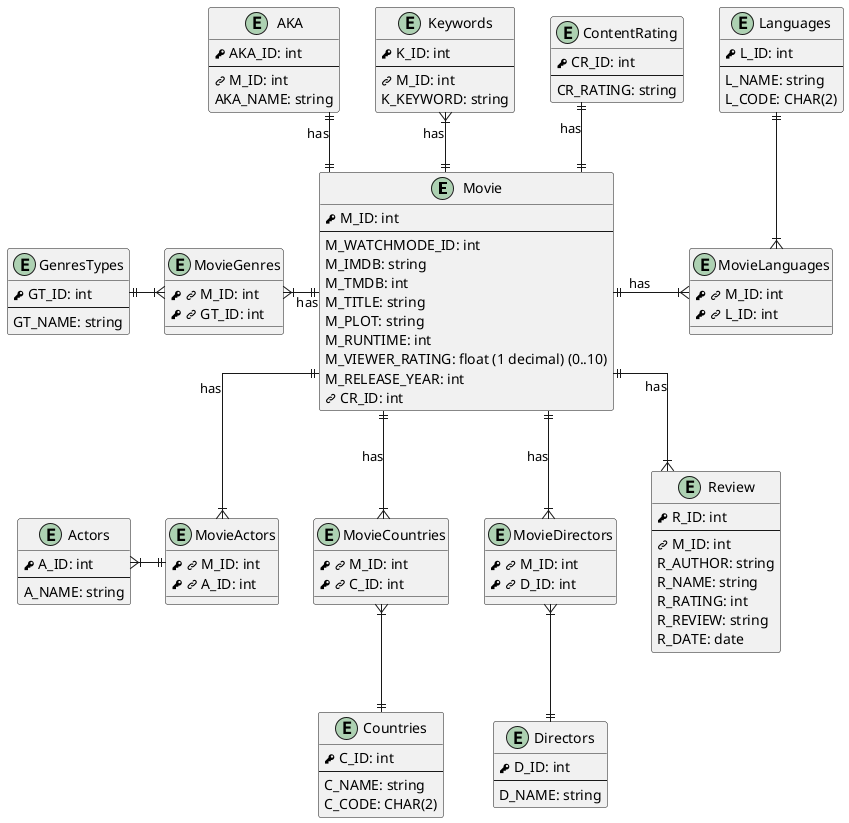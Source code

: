 @startuml ERD for Database
' hide circle

skinparam linetype ortho

!define PK <&key>
!define FK <&link-intact>

entity Movie {
    PK M_ID: int
    --
    M_WATCHMODE_ID: int
    M_IMDB: string
    M_TMDB: int
    M_TITLE: string
    M_PLOT: string
    M_RUNTIME: int
    M_VIEWER_RATING: float (1 decimal) (0..10)
    M_RELEASE_YEAR: int
    FK CR_ID: int
}

entity ContentRating {
    PK CR_ID: int
    --
    CR_RATING: string
}

entity GenresTypes {
    PK GT_ID: int
    --
    GT_NAME: string
}

entity MovieGenres {
    PK FK M_ID: int
    PK FK GT_ID: int
}

entity Actors {
    PK A_ID: int
    --
    A_NAME: string
}

entity MovieActors {
    PK FK M_ID: int
    PK FK A_ID: int
}

entity Directors {
    PK D_ID: int
    --
    D_NAME: string
}

entity MovieDirectors {
    PK FK M_ID: int
    PK FK D_ID: int
}

entity Countries {
    PK C_ID: int
    --
    C_NAME: string
    C_CODE: CHAR(2)
}

entity MovieCountries {
    PK FK M_ID: int
    PK FK C_ID: int
}

entity Languages {
    PK L_ID: int
    --
    L_NAME: string
    L_CODE: CHAR(2)
}

entity MovieLanguages {
    PK FK M_ID: int
    PK FK L_ID: int
}

entity Keywords {
    PK K_ID: int
    --
    FK M_ID: int
    K_KEYWORD: string
}

entity AKA {
    PK AKA_ID: int
    --
    FK M_ID: int
    AKA_NAME: string
}

entity Review {
    PK R_ID: int
    --
    FK M_ID: int
    R_AUTHOR: string
    R_NAME: string
    R_RATING: int
    R_REVIEW: string
    R_DATE: date
}


Movie ||-up-|| ContentRating: has
Movie ||-up-|{ Keywords: has
Movie ||-up-|| AKA: has
Movie ||-left-|{ MovieGenres: has
Movie ||--|{ MovieActors: has
Movie ||--|{ MovieDirectors: has
Movie ||-down-|{ MovieCountries: has
Movie ||-right-|{ MovieLanguages: has
Movie ||--|{ Review: has

MovieGenres }|-left-|| GenresTypes
Actors }|-|| MovieActors
Directors ||-up-|{ MovieDirectors
Countries ||-up-|{ MovieCountries
Languages ||--|{ MovieLanguages
@enduml